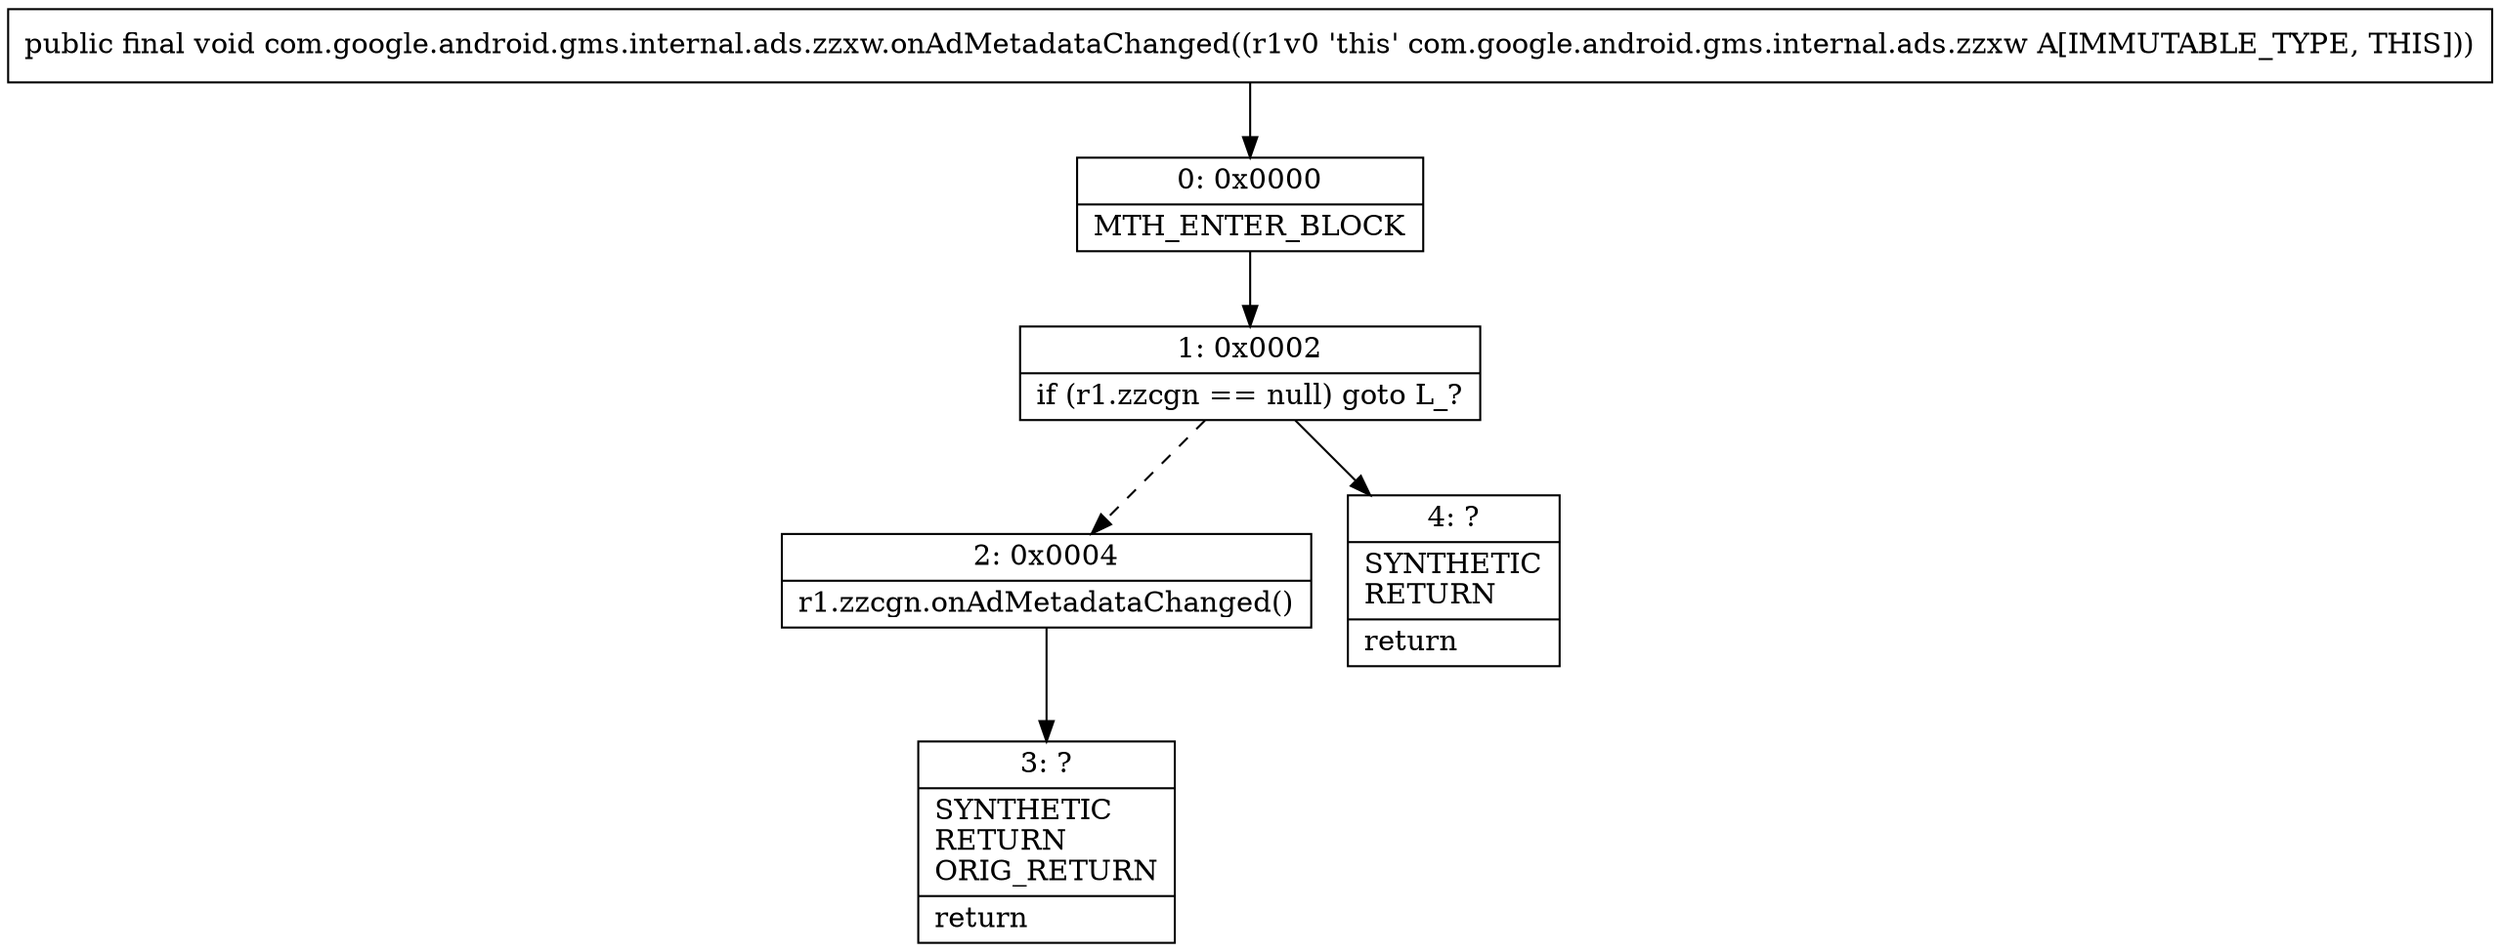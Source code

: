 digraph "CFG forcom.google.android.gms.internal.ads.zzxw.onAdMetadataChanged()V" {
Node_0 [shape=record,label="{0\:\ 0x0000|MTH_ENTER_BLOCK\l}"];
Node_1 [shape=record,label="{1\:\ 0x0002|if (r1.zzcgn == null) goto L_?\l}"];
Node_2 [shape=record,label="{2\:\ 0x0004|r1.zzcgn.onAdMetadataChanged()\l}"];
Node_3 [shape=record,label="{3\:\ ?|SYNTHETIC\lRETURN\lORIG_RETURN\l|return\l}"];
Node_4 [shape=record,label="{4\:\ ?|SYNTHETIC\lRETURN\l|return\l}"];
MethodNode[shape=record,label="{public final void com.google.android.gms.internal.ads.zzxw.onAdMetadataChanged((r1v0 'this' com.google.android.gms.internal.ads.zzxw A[IMMUTABLE_TYPE, THIS])) }"];
MethodNode -> Node_0;
Node_0 -> Node_1;
Node_1 -> Node_2[style=dashed];
Node_1 -> Node_4;
Node_2 -> Node_3;
}

